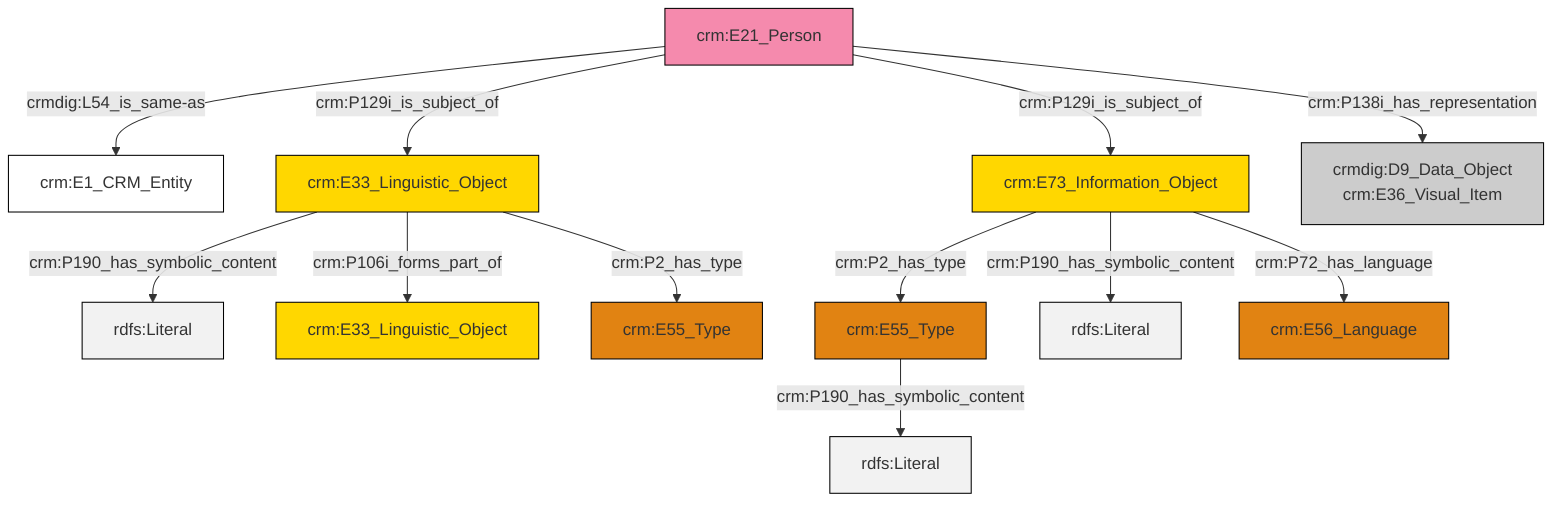 graph TD
classDef Literal fill:#f2f2f2,stroke:#000000;
classDef CRM_Entity fill:#FFFFFF,stroke:#000000;
classDef Temporal_Entity fill:#00C9E6, stroke:#000000;
classDef Type fill:#E18312, stroke:#000000;
classDef Time-Span fill:#2C9C91, stroke:#000000;
classDef Appellation fill:#FFEB7F, stroke:#000000;
classDef Place fill:#008836, stroke:#000000;
classDef Persistent_Item fill:#B266B2, stroke:#000000;
classDef Conceptual_Object fill:#FFD700, stroke:#000000;
classDef Physical_Thing fill:#D2B48C, stroke:#000000;
classDef Actor fill:#f58aad, stroke:#000000;
classDef PC_Classes fill:#4ce600, stroke:#000000;
classDef Multi fill:#cccccc,stroke:#000000;

2["crm:E21_Person"]:::Actor -->|crmdig:L54_is_same-as| 3["crm:E1_CRM_Entity"]:::CRM_Entity
4["crm:E55_Type"]:::Type -->|crm:P190_has_symbolic_content| 9[rdfs:Literal]:::Literal
12["crm:E73_Information_Object"]:::Conceptual_Object -->|crm:P2_has_type| 4["crm:E55_Type"]:::Type
2["crm:E21_Person"]:::Actor -->|crm:P129i_is_subject_of| 7["crm:E33_Linguistic_Object"]:::Conceptual_Object
2["crm:E21_Person"]:::Actor -->|crm:P129i_is_subject_of| 12["crm:E73_Information_Object"]:::Conceptual_Object
7["crm:E33_Linguistic_Object"]:::Conceptual_Object -->|crm:P190_has_symbolic_content| 14[rdfs:Literal]:::Literal
12["crm:E73_Information_Object"]:::Conceptual_Object -->|crm:P190_has_symbolic_content| 15[rdfs:Literal]:::Literal
7["crm:E33_Linguistic_Object"]:::Conceptual_Object -->|crm:P106i_forms_part_of| 0["crm:E33_Linguistic_Object"]:::Conceptual_Object
12["crm:E73_Information_Object"]:::Conceptual_Object -->|crm:P72_has_language| 17["crm:E56_Language"]:::Type
7["crm:E33_Linguistic_Object"]:::Conceptual_Object -->|crm:P2_has_type| 10["crm:E55_Type"]:::Type
2["crm:E21_Person"]:::Actor -->|crm:P138i_has_representation| 19["crmdig:D9_Data_Object<br>crm:E36_Visual_Item"]:::Multi